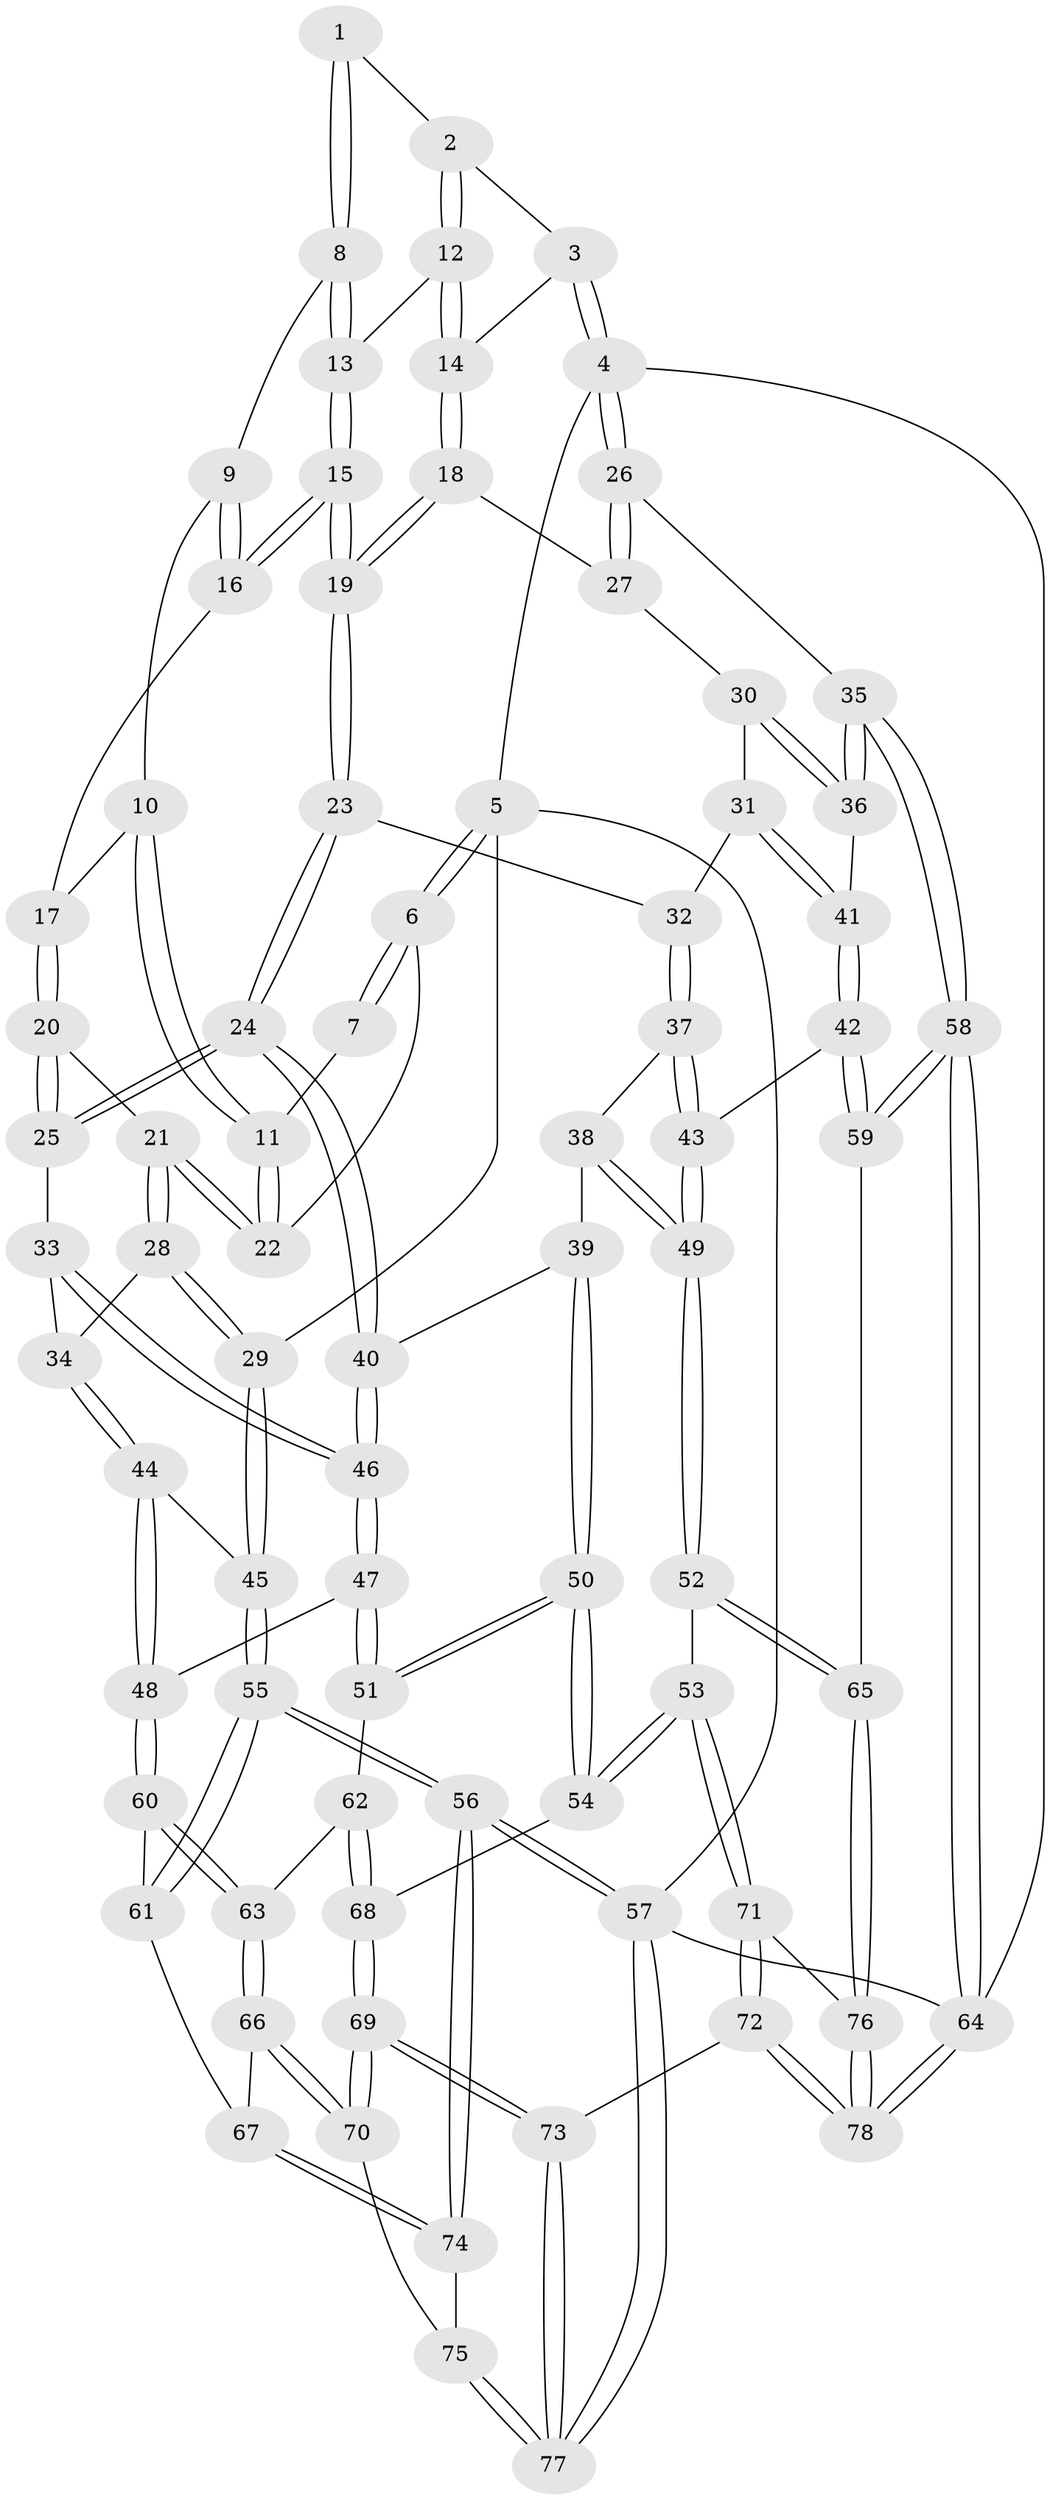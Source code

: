 // Generated by graph-tools (version 1.1) at 2025/03/03/09/25 03:03:21]
// undirected, 78 vertices, 192 edges
graph export_dot {
graph [start="1"]
  node [color=gray90,style=filled];
  1 [pos="+0.46327568574574424+0"];
  2 [pos="+0.6079436521060698+0"];
  3 [pos="+0.9432777798009871+0"];
  4 [pos="+1+0"];
  5 [pos="+0+0"];
  6 [pos="+0+0"];
  7 [pos="+0.2961218440931318+0"];
  8 [pos="+0.46751514357159085+0.04046856587531543"];
  9 [pos="+0.43066495848092423+0.09752590937706071"];
  10 [pos="+0.40359002719036163+0.12062665076320397"];
  11 [pos="+0.2655959971415893+0.14997103256875105"];
  12 [pos="+0.6519049526065819+0.13778576145447338"];
  13 [pos="+0.5696180749181782+0.1399868356887542"];
  14 [pos="+0.72050213554799+0.17975766300351562"];
  15 [pos="+0.514949949956622+0.23489226660097126"];
  16 [pos="+0.49754706824066586+0.22335116084521547"];
  17 [pos="+0.4139682253515735+0.207942465575585"];
  18 [pos="+0.7335361929832069+0.2068774188113706"];
  19 [pos="+0.5357731325088868+0.35790891868179353"];
  20 [pos="+0.30989533044862483+0.3328402047720644"];
  21 [pos="+0.20002222520485236+0.29570499953806406"];
  22 [pos="+0.261308220445283+0.15546543436642835"];
  23 [pos="+0.5303221022735142+0.3717701486290583"];
  24 [pos="+0.4802849371976221+0.4417632098030688"];
  25 [pos="+0.46569616423049365+0.4363668803780746"];
  26 [pos="+1+0.0852904239464002"];
  27 [pos="+0.8639996761395186+0.2852872803337374"];
  28 [pos="+0.06303310227068142+0.337761921904272"];
  29 [pos="+0+0.32975787714427757"];
  30 [pos="+0.8368131943947589+0.3761751141015869"];
  31 [pos="+0.8363864451514113+0.37693812616857997"];
  32 [pos="+0.8162940632038547+0.3869889427385568"];
  33 [pos="+0.23393858859247815+0.5574651104600089"];
  34 [pos="+0.21231588811017327+0.5406082384260734"];
  35 [pos="+1+0.5679066076594644"];
  36 [pos="+1+0.5536581670147281"];
  37 [pos="+0.7228320972749926+0.47389507230361844"];
  38 [pos="+0.5058719689556078+0.4988029019217314"];
  39 [pos="+0.5055570642986282+0.49868806262383103"];
  40 [pos="+0.49744000811362016+0.4846802593363604"];
  41 [pos="+0.8675452330148639+0.541351735790844"];
  42 [pos="+0.8078821277641266+0.655488947819705"];
  43 [pos="+0.767452779862946+0.6638005954134295"];
  44 [pos="+0.10357759042082057+0.6580997401902623"];
  45 [pos="+0+0.39606099964759417"];
  46 [pos="+0.26135506437383643+0.6334944276707636"];
  47 [pos="+0.26197761118838253+0.6600369044020061"];
  48 [pos="+0.12180993971750893+0.6904069888538891"];
  49 [pos="+0.7377837725349107+0.6794475292383931"];
  50 [pos="+0.43779302610359355+0.7644354162794471"];
  51 [pos="+0.3152722215279686+0.7238434604563342"];
  52 [pos="+0.6924487828578905+0.7704531999300224"];
  53 [pos="+0.4969201440202739+0.8182863825667027"];
  54 [pos="+0.4397611518934633+0.7683180066553429"];
  55 [pos="+0+0.7697489595637004"];
  56 [pos="+0+0.929194560887567"];
  57 [pos="+0+1"];
  58 [pos="+1+0.7653861235526906"];
  59 [pos="+0.9796904667353888+0.752541624712204"];
  60 [pos="+0.1129821297255749+0.7275459687507507"];
  61 [pos="+0+0.7650024488506623"];
  62 [pos="+0.200433363365135+0.8135233063491155"];
  63 [pos="+0.16024839119343914+0.8307277103350256"];
  64 [pos="+1+1"];
  65 [pos="+0.7848022729255582+0.9277101831138028"];
  66 [pos="+0.1444185308620126+0.8752635700162709"];
  67 [pos="+0.11548357291691815+0.8741404105974914"];
  68 [pos="+0.32037541548903936+0.881250016023826"];
  69 [pos="+0.2680713088214366+0.9746336549379713"];
  70 [pos="+0.15015817671594192+0.8899054719674101"];
  71 [pos="+0.5060839040876134+0.9195655271372586"];
  72 [pos="+0.46061697738017676+1"];
  73 [pos="+0.34935589369237385+1"];
  74 [pos="+0+0.9159633093942458"];
  75 [pos="+0.10241724296513596+0.9862803729982025"];
  76 [pos="+0.7857733845426607+0.95854523803271"];
  77 [pos="+0.07286597612668652+1"];
  78 [pos="+0.8930321009869036+1"];
  1 -- 2;
  1 -- 8;
  1 -- 8;
  2 -- 3;
  2 -- 12;
  2 -- 12;
  3 -- 4;
  3 -- 4;
  3 -- 14;
  4 -- 5;
  4 -- 26;
  4 -- 26;
  4 -- 64;
  5 -- 6;
  5 -- 6;
  5 -- 29;
  5 -- 57;
  6 -- 7;
  6 -- 7;
  6 -- 22;
  7 -- 11;
  8 -- 9;
  8 -- 13;
  8 -- 13;
  9 -- 10;
  9 -- 16;
  9 -- 16;
  10 -- 11;
  10 -- 11;
  10 -- 17;
  11 -- 22;
  11 -- 22;
  12 -- 13;
  12 -- 14;
  12 -- 14;
  13 -- 15;
  13 -- 15;
  14 -- 18;
  14 -- 18;
  15 -- 16;
  15 -- 16;
  15 -- 19;
  15 -- 19;
  16 -- 17;
  17 -- 20;
  17 -- 20;
  18 -- 19;
  18 -- 19;
  18 -- 27;
  19 -- 23;
  19 -- 23;
  20 -- 21;
  20 -- 25;
  20 -- 25;
  21 -- 22;
  21 -- 22;
  21 -- 28;
  21 -- 28;
  23 -- 24;
  23 -- 24;
  23 -- 32;
  24 -- 25;
  24 -- 25;
  24 -- 40;
  24 -- 40;
  25 -- 33;
  26 -- 27;
  26 -- 27;
  26 -- 35;
  27 -- 30;
  28 -- 29;
  28 -- 29;
  28 -- 34;
  29 -- 45;
  29 -- 45;
  30 -- 31;
  30 -- 36;
  30 -- 36;
  31 -- 32;
  31 -- 41;
  31 -- 41;
  32 -- 37;
  32 -- 37;
  33 -- 34;
  33 -- 46;
  33 -- 46;
  34 -- 44;
  34 -- 44;
  35 -- 36;
  35 -- 36;
  35 -- 58;
  35 -- 58;
  36 -- 41;
  37 -- 38;
  37 -- 43;
  37 -- 43;
  38 -- 39;
  38 -- 49;
  38 -- 49;
  39 -- 40;
  39 -- 50;
  39 -- 50;
  40 -- 46;
  40 -- 46;
  41 -- 42;
  41 -- 42;
  42 -- 43;
  42 -- 59;
  42 -- 59;
  43 -- 49;
  43 -- 49;
  44 -- 45;
  44 -- 48;
  44 -- 48;
  45 -- 55;
  45 -- 55;
  46 -- 47;
  46 -- 47;
  47 -- 48;
  47 -- 51;
  47 -- 51;
  48 -- 60;
  48 -- 60;
  49 -- 52;
  49 -- 52;
  50 -- 51;
  50 -- 51;
  50 -- 54;
  50 -- 54;
  51 -- 62;
  52 -- 53;
  52 -- 65;
  52 -- 65;
  53 -- 54;
  53 -- 54;
  53 -- 71;
  53 -- 71;
  54 -- 68;
  55 -- 56;
  55 -- 56;
  55 -- 61;
  55 -- 61;
  56 -- 57;
  56 -- 57;
  56 -- 74;
  56 -- 74;
  57 -- 77;
  57 -- 77;
  57 -- 64;
  58 -- 59;
  58 -- 59;
  58 -- 64;
  58 -- 64;
  59 -- 65;
  60 -- 61;
  60 -- 63;
  60 -- 63;
  61 -- 67;
  62 -- 63;
  62 -- 68;
  62 -- 68;
  63 -- 66;
  63 -- 66;
  64 -- 78;
  64 -- 78;
  65 -- 76;
  65 -- 76;
  66 -- 67;
  66 -- 70;
  66 -- 70;
  67 -- 74;
  67 -- 74;
  68 -- 69;
  68 -- 69;
  69 -- 70;
  69 -- 70;
  69 -- 73;
  69 -- 73;
  70 -- 75;
  71 -- 72;
  71 -- 72;
  71 -- 76;
  72 -- 73;
  72 -- 78;
  72 -- 78;
  73 -- 77;
  73 -- 77;
  74 -- 75;
  75 -- 77;
  75 -- 77;
  76 -- 78;
  76 -- 78;
}
